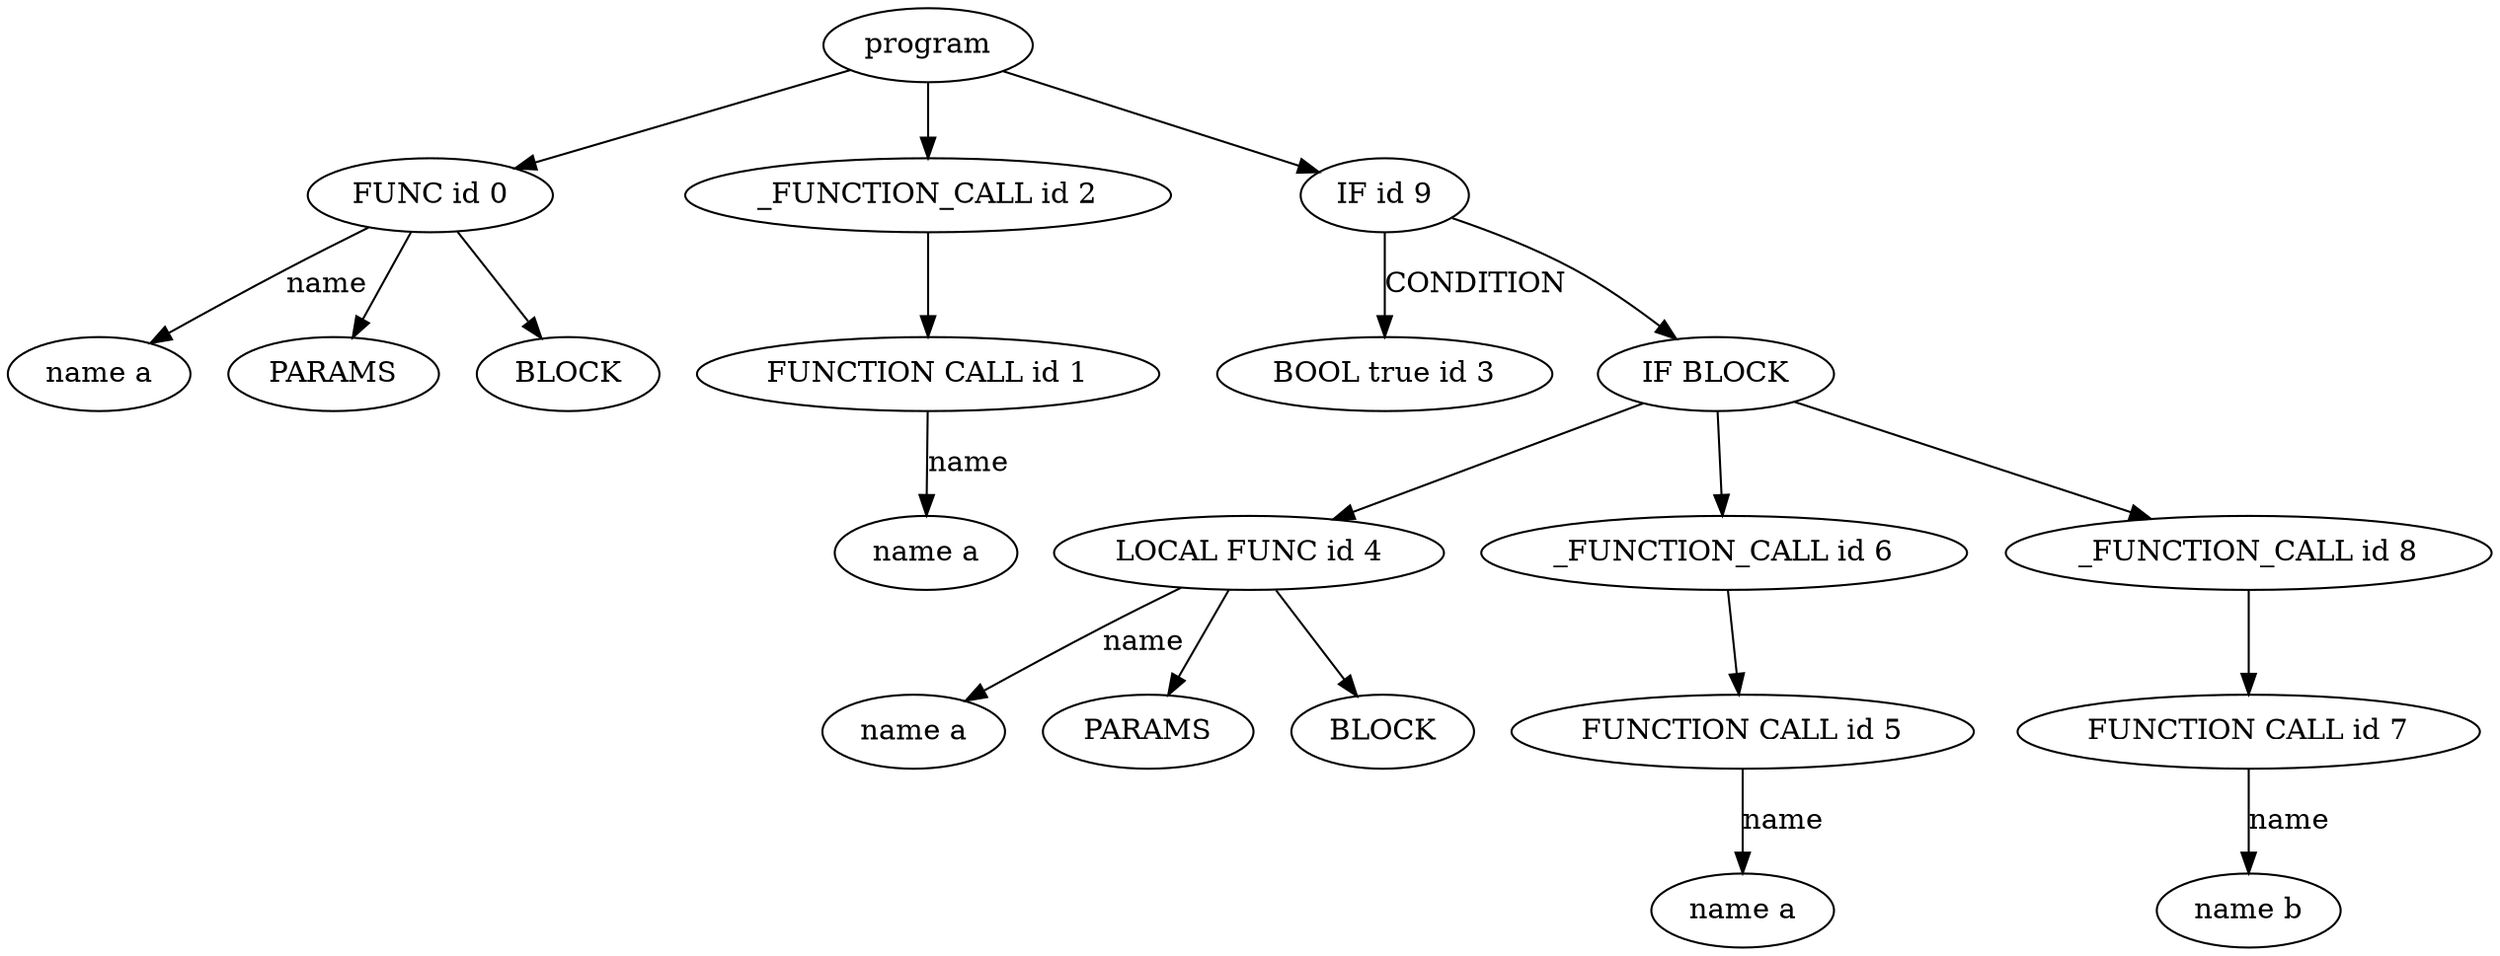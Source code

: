 digraph G {
IDChunkNode5c8da962 [label="program"]
IDStmtNode512ddf17 [label="FUNC id 0"]
ID0 [label="name a"]
IDStmtNode512ddf17->ID0 [label="name"]
IDParamListNode2c13da15 [label="PARAMS"]
IDStmtNode512ddf17->IDParamListNode2c13da15
IDStmtSeqNode77556fd [label="BLOCK"]
IDStmtNode512ddf17->IDStmtSeqNode77556fd
IDChunkNode5c8da962->IDStmtNode512ddf17
IDStmtNode368239c8 [label="_FUNCTION_CALL id 2"]
IDExprNode9e89d68 [label="FUNCTION CALL id 1"]
ID1 [label="name a"]
IDExprNode9e89d68->ID1 [label="name"]
IDStmtNode368239c8->IDExprNode9e89d68
IDChunkNode5c8da962->IDStmtNode368239c8
IDStmtNode3b192d32 [label="IF id 9"]
IDExprNode16f65612 [label="BOOL true id 3"]
IDStmtNode3b192d32->IDExprNode16f65612 [label="CONDITION"]
IDStmtSeqNode311d617d [label="IF BLOCK"]
IDStmtNode3b192d32->IDStmtSeqNode311d617d
IDStmtNode7c53a9eb [label="LOCAL FUNC id 4"]
ID4 [label="name a"]
IDStmtNode7c53a9eb->ID4 [label="name"]
IDParamListNodeed17bee [label="PARAMS"]
IDStmtNode7c53a9eb->IDParamListNodeed17bee
IDStmtSeqNode2a33fae0 [label="BLOCK"]
IDStmtNode7c53a9eb->IDStmtSeqNode2a33fae0
IDStmtSeqNode311d617d->IDStmtNode7c53a9eb
IDStmtNode707f7052 [label="_FUNCTION_CALL id 6"]
IDExprNode11028347 [label="FUNCTION CALL id 5"]
ID5 [label="name a"]
IDExprNode11028347->ID5 [label="name"]
IDStmtNode707f7052->IDExprNode11028347
IDStmtSeqNode311d617d->IDStmtNode707f7052
IDStmtNode14899482 [label="_FUNCTION_CALL id 8"]
IDExprNode21588809 [label="FUNCTION CALL id 7"]
ID7 [label="name b"]
IDExprNode21588809->ID7 [label="name"]
IDStmtNode14899482->IDExprNode21588809
IDStmtSeqNode311d617d->IDStmtNode14899482
IDChunkNode5c8da962->IDStmtNode3b192d32
}